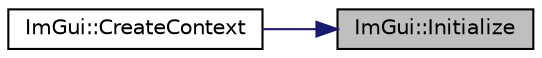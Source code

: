digraph "ImGui::Initialize"
{
 // LATEX_PDF_SIZE
  edge [fontname="Helvetica",fontsize="10",labelfontname="Helvetica",labelfontsize="10"];
  node [fontname="Helvetica",fontsize="10",shape=record];
  rankdir="RL";
  Node1 [label="ImGui::Initialize",height=0.2,width=0.4,color="black", fillcolor="grey75", style="filled", fontcolor="black",tooltip=" "];
  Node1 -> Node2 [dir="back",color="midnightblue",fontsize="10",style="solid"];
  Node2 [label="ImGui::CreateContext",height=0.2,width=0.4,color="black", fillcolor="white", style="filled",URL="$namespace_im_gui.html#a4ff6c9ad05a0eba37ce1b5ff1607810a",tooltip=" "];
}
